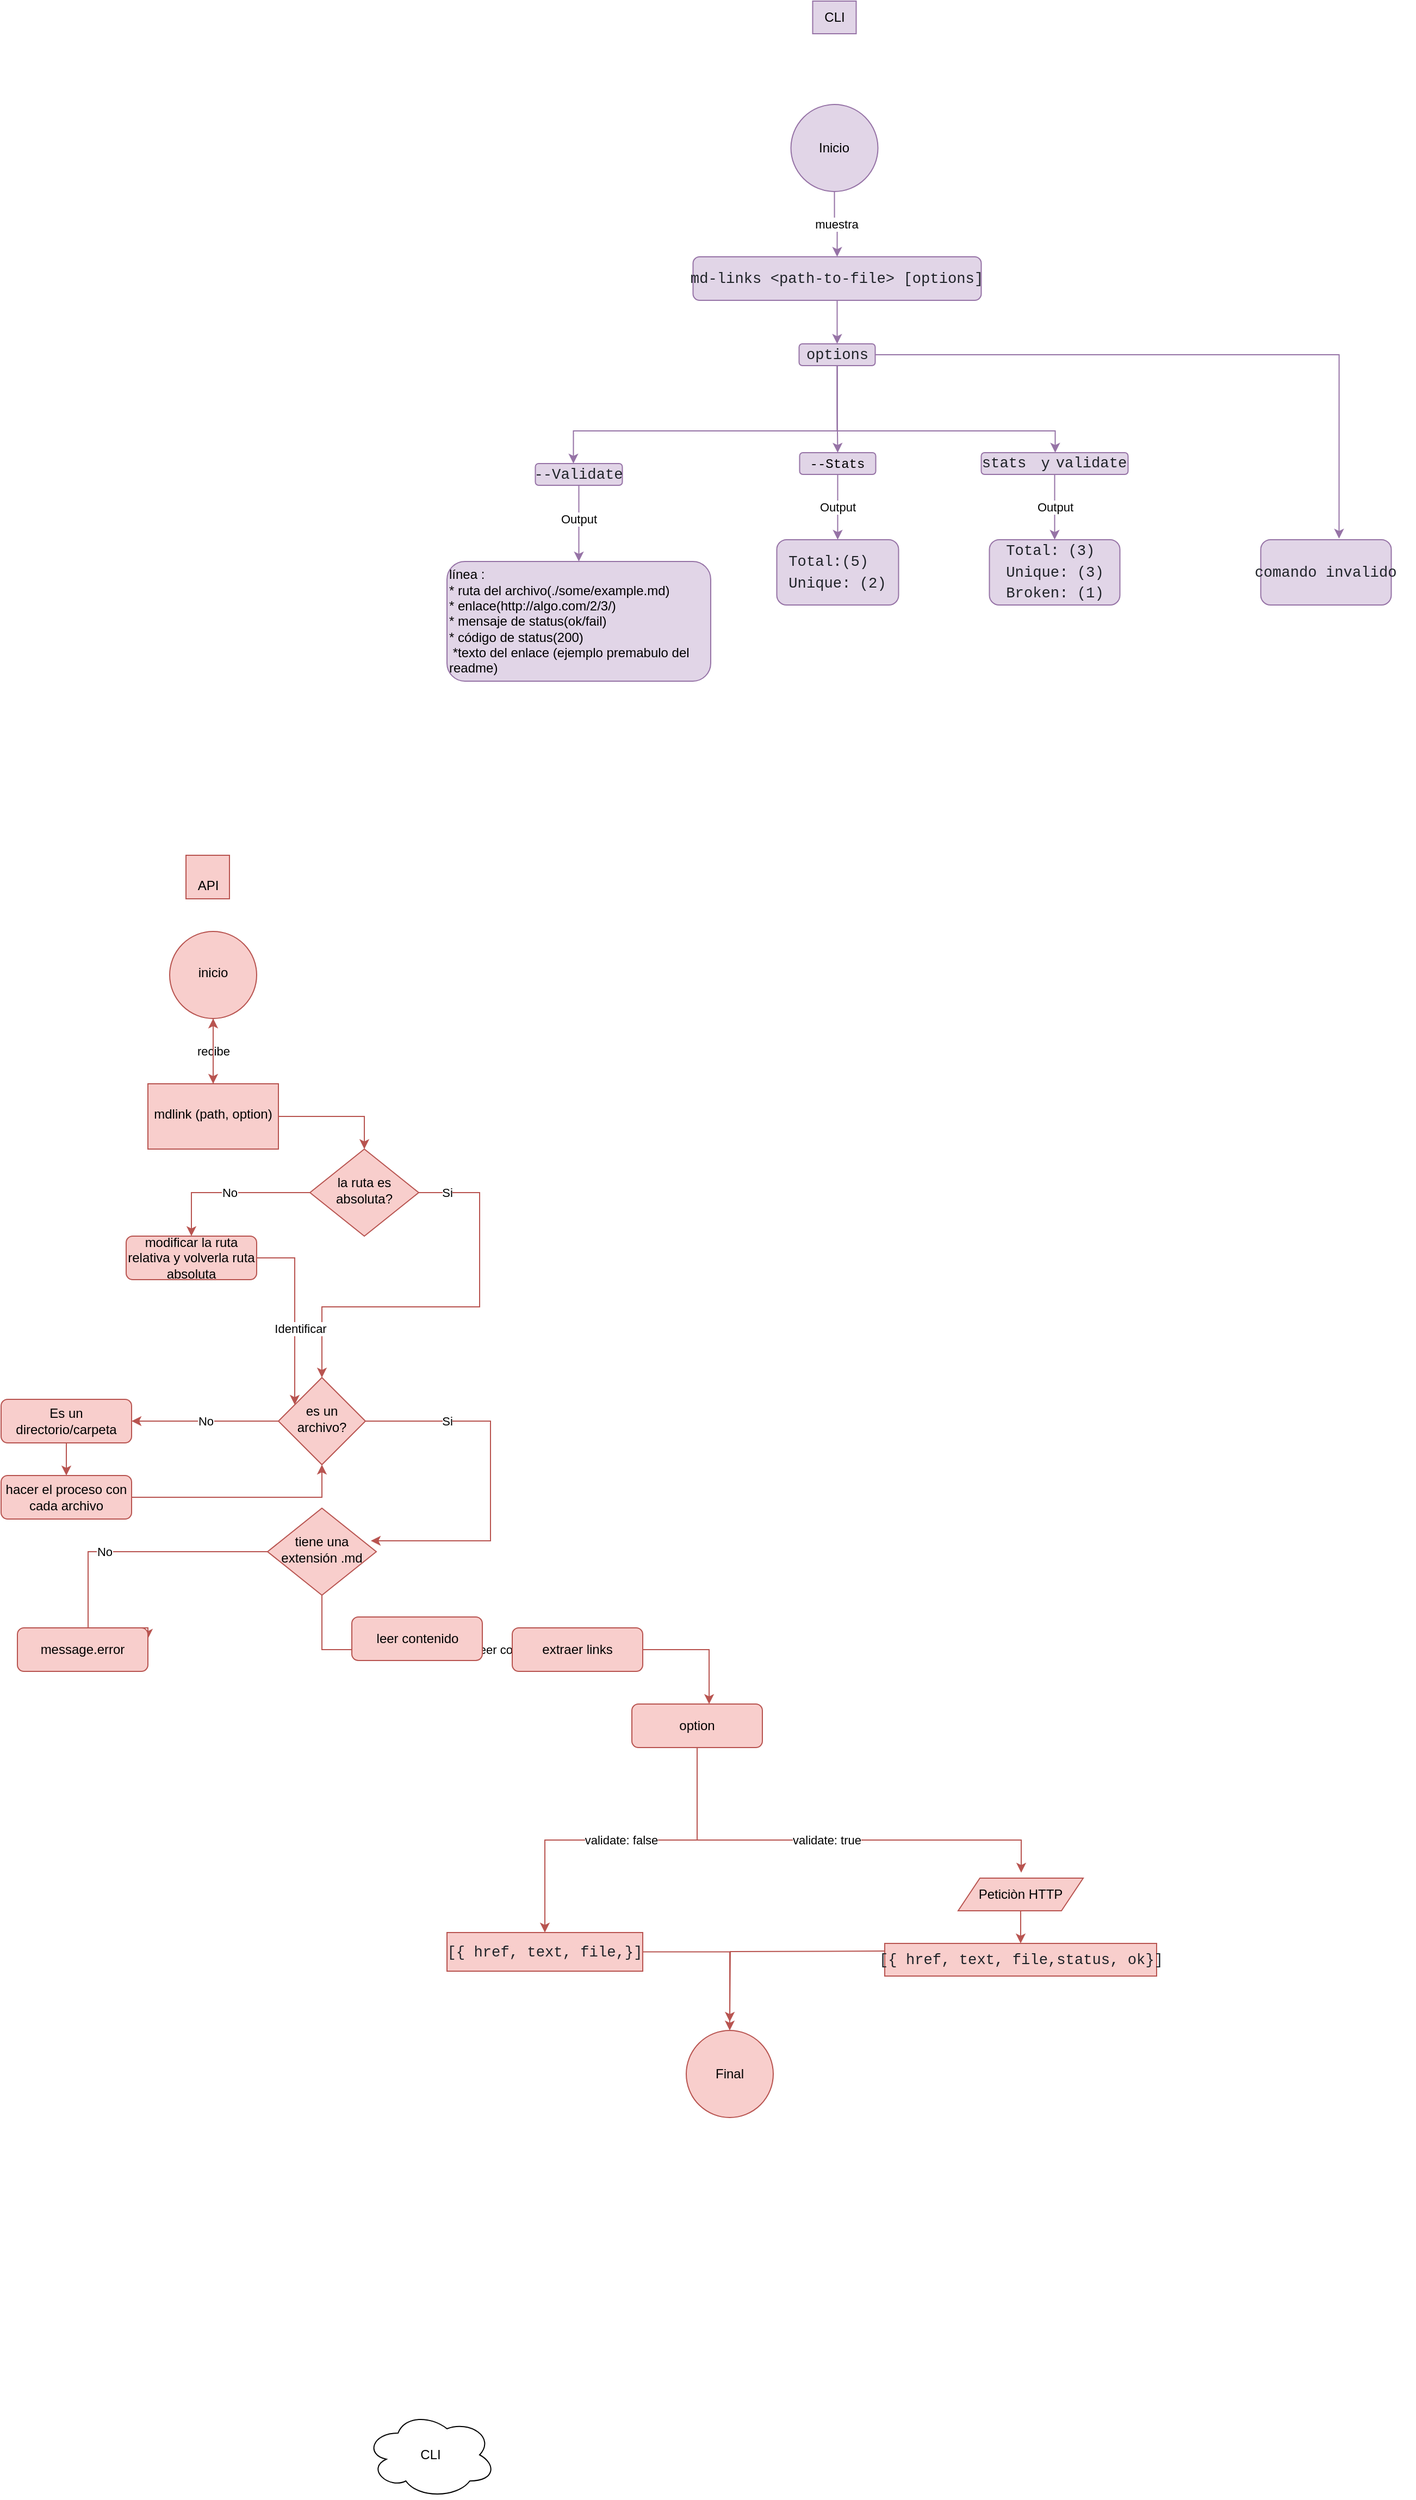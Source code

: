 <mxfile version="21.3.4" type="github">
  <diagram id="C5RBs43oDa-KdzZeNtuy" name="Page-1">
    <mxGraphModel dx="1035" dy="1662" grid="1" gridSize="10" guides="1" tooltips="1" connect="1" arrows="1" fold="1" page="1" pageScale="1" pageWidth="827" pageHeight="1169" math="0" shadow="0">
      <root>
        <mxCell id="WIyWlLk6GJQsqaUBKTNV-0" />
        <mxCell id="WIyWlLk6GJQsqaUBKTNV-1" parent="WIyWlLk6GJQsqaUBKTNV-0" />
        <mxCell id="UPDRXDV7crJmju6xoMMc-132" value="No" style="edgeStyle=orthogonalEdgeStyle;rounded=0;orthogonalLoop=1;jettySize=auto;html=1;entryX=1;entryY=0.25;entryDx=0;entryDy=0;fillColor=#f8cecc;strokeColor=#b85450;" parent="WIyWlLk6GJQsqaUBKTNV-1" source="WIyWlLk6GJQsqaUBKTNV-6" target="WIyWlLk6GJQsqaUBKTNV-7" edge="1">
          <mxGeometry relative="1" as="geometry">
            <Array as="points">
              <mxPoint x="110" y="510" />
              <mxPoint x="110" y="580" />
            </Array>
          </mxGeometry>
        </mxCell>
        <mxCell id="WIyWlLk6GJQsqaUBKTNV-6" value="tiene una extensión .md" style="rhombus;whiteSpace=wrap;html=1;shadow=0;fontFamily=Helvetica;fontSize=12;align=center;strokeWidth=1;spacing=6;spacingTop=-4;fillColor=#f8cecc;strokeColor=#b85450;" parent="WIyWlLk6GJQsqaUBKTNV-1" vertex="1">
          <mxGeometry x="275" y="470" width="100" height="80" as="geometry" />
        </mxCell>
        <mxCell id="WIyWlLk6GJQsqaUBKTNV-7" value="message.error" style="rounded=1;whiteSpace=wrap;html=1;fontSize=12;glass=0;strokeWidth=1;shadow=0;fillColor=#f8cecc;strokeColor=#b85450;" parent="WIyWlLk6GJQsqaUBKTNV-1" vertex="1">
          <mxGeometry x="45" y="580" width="120" height="40" as="geometry" />
        </mxCell>
        <mxCell id="UPDRXDV7crJmju6xoMMc-135" value="No" style="edgeStyle=orthogonalEdgeStyle;rounded=0;orthogonalLoop=1;jettySize=auto;html=1;entryX=0.5;entryY=0;entryDx=0;entryDy=0;fillColor=#f8cecc;strokeColor=#b85450;" parent="WIyWlLk6GJQsqaUBKTNV-1" source="WIyWlLk6GJQsqaUBKTNV-10" target="UPDRXDV7crJmju6xoMMc-134" edge="1">
          <mxGeometry relative="1" as="geometry" />
        </mxCell>
        <mxCell id="UPDRXDV7crJmju6xoMMc-136" value="leer contenido&amp;nbsp;" style="edgeStyle=orthogonalEdgeStyle;rounded=0;orthogonalLoop=1;jettySize=auto;html=1;entryX=0.592;entryY=0;entryDx=0;entryDy=0;entryPerimeter=0;exitX=0.5;exitY=1;exitDx=0;exitDy=0;fillColor=#f8cecc;strokeColor=#b85450;" parent="WIyWlLk6GJQsqaUBKTNV-1" source="WIyWlLk6GJQsqaUBKTNV-6" target="UPDRXDV7crJmju6xoMMc-90" edge="1">
          <mxGeometry relative="1" as="geometry">
            <mxPoint as="offset" />
          </mxGeometry>
        </mxCell>
        <mxCell id="UPDRXDV7crJmju6xoMMc-207" value="Si" style="edgeStyle=orthogonalEdgeStyle;rounded=0;orthogonalLoop=1;jettySize=auto;html=1;entryX=0.5;entryY=0;entryDx=0;entryDy=0;fillColor=#f8cecc;strokeColor=#b85450;" parent="WIyWlLk6GJQsqaUBKTNV-1" source="WIyWlLk6GJQsqaUBKTNV-10" target="UPDRXDV7crJmju6xoMMc-113" edge="1">
          <mxGeometry x="-0.86" relative="1" as="geometry">
            <Array as="points">
              <mxPoint x="470" y="180" />
              <mxPoint x="470" y="285" />
              <mxPoint x="325" y="285" />
            </Array>
            <mxPoint as="offset" />
          </mxGeometry>
        </mxCell>
        <mxCell id="WIyWlLk6GJQsqaUBKTNV-10" value="la ruta es absoluta?" style="rhombus;whiteSpace=wrap;html=1;shadow=0;fontFamily=Helvetica;fontSize=12;align=center;strokeWidth=1;spacing=6;spacingTop=-4;fillColor=#f8cecc;strokeColor=#b85450;" parent="WIyWlLk6GJQsqaUBKTNV-1" vertex="1">
          <mxGeometry x="314" y="140" width="100" height="80" as="geometry" />
        </mxCell>
        <mxCell id="UPDRXDV7crJmju6xoMMc-110" value="recibe" style="edgeStyle=orthogonalEdgeStyle;rounded=0;orthogonalLoop=1;jettySize=auto;html=1;entryX=0.5;entryY=0;entryDx=0;entryDy=0;fillColor=#f8cecc;strokeColor=#b85450;" parent="WIyWlLk6GJQsqaUBKTNV-1" source="UPDRXDV7crJmju6xoMMc-53" target="UPDRXDV7crJmju6xoMMc-103" edge="1">
          <mxGeometry relative="1" as="geometry" />
        </mxCell>
        <mxCell id="UPDRXDV7crJmju6xoMMc-53" value="inicio" style="ellipse;whiteSpace=wrap;html=1;shadow=0;strokeWidth=1;spacing=6;spacingTop=-4;fillColor=#f8cecc;strokeColor=#b85450;" parent="WIyWlLk6GJQsqaUBKTNV-1" vertex="1">
          <mxGeometry x="185" y="-60" width="80" height="80" as="geometry" />
        </mxCell>
        <mxCell id="UPDRXDV7crJmju6xoMMc-209" value="validate: false" style="edgeStyle=orthogonalEdgeStyle;rounded=0;orthogonalLoop=1;jettySize=auto;html=1;fillColor=#f8cecc;strokeColor=#b85450;" parent="WIyWlLk6GJQsqaUBKTNV-1" source="UPDRXDV7crJmju6xoMMc-90" target="UPDRXDV7crJmju6xoMMc-144" edge="1">
          <mxGeometry relative="1" as="geometry" />
        </mxCell>
        <mxCell id="UPDRXDV7crJmju6xoMMc-211" value="validate: true" style="edgeStyle=orthogonalEdgeStyle;rounded=0;orthogonalLoop=1;jettySize=auto;html=1;fillColor=#f8cecc;strokeColor=#b85450;" parent="WIyWlLk6GJQsqaUBKTNV-1" edge="1">
          <mxGeometry relative="1" as="geometry">
            <mxPoint x="670" y="685" as="sourcePoint" />
            <mxPoint x="968" y="805" as="targetPoint" />
            <Array as="points">
              <mxPoint x="670" y="775" />
              <mxPoint x="968" y="775" />
            </Array>
          </mxGeometry>
        </mxCell>
        <mxCell id="UPDRXDV7crJmju6xoMMc-90" value="option" style="rounded=1;whiteSpace=wrap;html=1;fontSize=12;glass=0;strokeWidth=1;shadow=0;fillColor=#f8cecc;strokeColor=#b85450;" parent="WIyWlLk6GJQsqaUBKTNV-1" vertex="1">
          <mxGeometry x="610" y="650" width="120" height="40" as="geometry" />
        </mxCell>
        <mxCell id="UPDRXDV7crJmju6xoMMc-202" value="" style="edgeStyle=orthogonalEdgeStyle;rounded=0;orthogonalLoop=1;jettySize=auto;html=1;fillColor=#f8cecc;strokeColor=#b85450;" parent="WIyWlLk6GJQsqaUBKTNV-1" source="UPDRXDV7crJmju6xoMMc-103" target="UPDRXDV7crJmju6xoMMc-53" edge="1">
          <mxGeometry relative="1" as="geometry" />
        </mxCell>
        <mxCell id="UPDRXDV7crJmju6xoMMc-203" style="edgeStyle=orthogonalEdgeStyle;rounded=0;orthogonalLoop=1;jettySize=auto;html=1;entryX=0.5;entryY=0;entryDx=0;entryDy=0;fillColor=#f8cecc;strokeColor=#b85450;" parent="WIyWlLk6GJQsqaUBKTNV-1" source="UPDRXDV7crJmju6xoMMc-103" target="WIyWlLk6GJQsqaUBKTNV-10" edge="1">
          <mxGeometry relative="1" as="geometry" />
        </mxCell>
        <mxCell id="UPDRXDV7crJmju6xoMMc-103" value="mdlink (path, option)" style="whiteSpace=wrap;html=1;shadow=0;strokeWidth=1;spacing=6;spacingTop=-4;fillColor=#f8cecc;strokeColor=#b85450;" parent="WIyWlLk6GJQsqaUBKTNV-1" vertex="1">
          <mxGeometry x="165" y="80" width="120" height="60" as="geometry" />
        </mxCell>
        <mxCell id="UPDRXDV7crJmju6xoMMc-122" value="No" style="edgeStyle=orthogonalEdgeStyle;rounded=0;orthogonalLoop=1;jettySize=auto;html=1;entryX=1;entryY=0.5;entryDx=0;entryDy=0;fillColor=#f8cecc;strokeColor=#b85450;" parent="WIyWlLk6GJQsqaUBKTNV-1" source="UPDRXDV7crJmju6xoMMc-113" target="UPDRXDV7crJmju6xoMMc-123" edge="1">
          <mxGeometry relative="1" as="geometry">
            <mxPoint x="210" y="390" as="targetPoint" />
          </mxGeometry>
        </mxCell>
        <mxCell id="UPDRXDV7crJmju6xoMMc-153" value="Si" style="edgeStyle=orthogonalEdgeStyle;rounded=0;orthogonalLoop=1;jettySize=auto;html=1;entryX=0.95;entryY=0.375;entryDx=0;entryDy=0;entryPerimeter=0;fillColor=#f8cecc;strokeColor=#b85450;" parent="WIyWlLk6GJQsqaUBKTNV-1" source="UPDRXDV7crJmju6xoMMc-113" target="WIyWlLk6GJQsqaUBKTNV-6" edge="1">
          <mxGeometry x="-0.552" relative="1" as="geometry">
            <Array as="points">
              <mxPoint x="480" y="390" />
              <mxPoint x="480" y="500" />
            </Array>
            <mxPoint as="offset" />
          </mxGeometry>
        </mxCell>
        <mxCell id="UPDRXDV7crJmju6xoMMc-113" value="es un archivo?" style="rhombus;whiteSpace=wrap;html=1;shadow=0;strokeWidth=1;spacing=6;spacingTop=-4;fillColor=#f8cecc;strokeColor=#b85450;" parent="WIyWlLk6GJQsqaUBKTNV-1" vertex="1">
          <mxGeometry x="285" y="350" width="80" height="80" as="geometry" />
        </mxCell>
        <mxCell id="UPDRXDV7crJmju6xoMMc-130" value="" style="edgeStyle=orthogonalEdgeStyle;rounded=0;orthogonalLoop=1;jettySize=auto;html=1;fillColor=#f8cecc;strokeColor=#b85450;" parent="WIyWlLk6GJQsqaUBKTNV-1" source="UPDRXDV7crJmju6xoMMc-123" target="UPDRXDV7crJmju6xoMMc-129" edge="1">
          <mxGeometry relative="1" as="geometry" />
        </mxCell>
        <mxCell id="UPDRXDV7crJmju6xoMMc-123" value="Es un directorio/carpeta" style="rounded=1;whiteSpace=wrap;html=1;fontSize=12;glass=0;strokeWidth=1;shadow=0;fillColor=#f8cecc;strokeColor=#b85450;" parent="WIyWlLk6GJQsqaUBKTNV-1" vertex="1">
          <mxGeometry x="30" y="370" width="120" height="40" as="geometry" />
        </mxCell>
        <mxCell id="WHqrerOKVlnJKV0_PhqN-0" style="edgeStyle=orthogonalEdgeStyle;rounded=0;orthogonalLoop=1;jettySize=auto;html=1;fillColor=#f8cecc;strokeColor=#b85450;" parent="WIyWlLk6GJQsqaUBKTNV-1" source="UPDRXDV7crJmju6xoMMc-129" target="UPDRXDV7crJmju6xoMMc-113" edge="1">
          <mxGeometry relative="1" as="geometry" />
        </mxCell>
        <mxCell id="UPDRXDV7crJmju6xoMMc-129" value="hacer el proceso con cada archivo" style="rounded=1;whiteSpace=wrap;html=1;fontSize=12;glass=0;strokeWidth=1;shadow=0;fillColor=#f8cecc;strokeColor=#b85450;" parent="WIyWlLk6GJQsqaUBKTNV-1" vertex="1">
          <mxGeometry x="30" y="440" width="120" height="40" as="geometry" />
        </mxCell>
        <mxCell id="UPDRXDV7crJmju6xoMMc-208" value="Identificar" style="edgeStyle=orthogonalEdgeStyle;rounded=0;orthogonalLoop=1;jettySize=auto;html=1;fillColor=#f8cecc;strokeColor=#b85450;" parent="WIyWlLk6GJQsqaUBKTNV-1" source="UPDRXDV7crJmju6xoMMc-134" target="UPDRXDV7crJmju6xoMMc-113" edge="1">
          <mxGeometry x="0.176" y="5" relative="1" as="geometry">
            <Array as="points">
              <mxPoint x="300" y="240" />
            </Array>
            <mxPoint as="offset" />
          </mxGeometry>
        </mxCell>
        <mxCell id="UPDRXDV7crJmju6xoMMc-134" value="modificar la ruta relativa y volverla ruta absoluta" style="rounded=1;whiteSpace=wrap;html=1;fontSize=12;glass=0;strokeWidth=1;shadow=0;fillColor=#f8cecc;strokeColor=#b85450;" parent="WIyWlLk6GJQsqaUBKTNV-1" vertex="1">
          <mxGeometry x="145" y="220" width="120" height="40" as="geometry" />
        </mxCell>
        <mxCell id="UPDRXDV7crJmju6xoMMc-215" style="edgeStyle=orthogonalEdgeStyle;rounded=0;orthogonalLoop=1;jettySize=auto;html=1;entryX=0.5;entryY=0;entryDx=0;entryDy=0;fillColor=#f8cecc;strokeColor=#b85450;" parent="WIyWlLk6GJQsqaUBKTNV-1" source="UPDRXDV7crJmju6xoMMc-144" target="UPDRXDV7crJmju6xoMMc-205" edge="1">
          <mxGeometry relative="1" as="geometry" />
        </mxCell>
        <mxCell id="UPDRXDV7crJmju6xoMMc-144" value="&lt;pre style=&quot;box-sizing: border-box; font-family: ui-monospace, SFMono-Regular, &amp;quot;SF Mono&amp;quot;, Menlo, Consolas, &amp;quot;Liberation Mono&amp;quot;, monospace; font-size: 13.6px; margin-top: 0px; margin-bottom: 0px; overflow-wrap: normal; padding: 16px; overflow: auto; line-height: 1.45; color: rgb(31, 35, 40); background-color: var(--color-canvas-subtle); border-radius: 6px; word-break: normal; text-align: start;&quot;&gt;[{ href, text, file,}]&lt;/pre&gt;" style="whiteSpace=wrap;html=1;fillColor=#f8cecc;strokeColor=#b85450;" parent="WIyWlLk6GJQsqaUBKTNV-1" vertex="1">
          <mxGeometry x="440" y="860" width="180" height="35.5" as="geometry" />
        </mxCell>
        <mxCell id="UPDRXDV7crJmju6xoMMc-214" style="edgeStyle=orthogonalEdgeStyle;rounded=0;orthogonalLoop=1;jettySize=auto;html=1;fillColor=#f8cecc;strokeColor=#b85450;" parent="WIyWlLk6GJQsqaUBKTNV-1" edge="1">
          <mxGeometry relative="1" as="geometry">
            <mxPoint x="842.5" y="877.04" as="sourcePoint" />
            <mxPoint x="700" y="942" as="targetPoint" />
          </mxGeometry>
        </mxCell>
        <mxCell id="UPDRXDV7crJmju6xoMMc-147" value="&lt;pre style=&quot;box-sizing: border-box; font-family: ui-monospace, SFMono-Regular, &amp;quot;SF Mono&amp;quot;, Menlo, Consolas, &amp;quot;Liberation Mono&amp;quot;, monospace; font-size: 13.6px; margin-top: 0px; margin-bottom: 0px; overflow-wrap: normal; padding: 16px; overflow: auto; line-height: 1.45; color: rgb(31, 35, 40); background-color: var(--color-canvas-subtle); border-radius: 6px; word-break: normal; text-align: start;&quot;&gt;[{ href, text, file,status, ok}]&lt;/pre&gt;" style="whiteSpace=wrap;html=1;fillColor=#f8cecc;strokeColor=#b85450;" parent="WIyWlLk6GJQsqaUBKTNV-1" vertex="1">
          <mxGeometry x="842.5" y="870" width="250" height="30" as="geometry" />
        </mxCell>
        <mxCell id="UPDRXDV7crJmju6xoMMc-157" value="&lt;br&gt;API" style="text;html=1;align=center;verticalAlign=middle;resizable=0;points=[];autosize=1;strokeColor=#b85450;fillColor=#f8cecc;" parent="WIyWlLk6GJQsqaUBKTNV-1" vertex="1">
          <mxGeometry x="200" y="-130" width="40" height="40" as="geometry" />
        </mxCell>
        <mxCell id="UPDRXDV7crJmju6xoMMc-173" value="muestra" style="edgeStyle=orthogonalEdgeStyle;rounded=0;orthogonalLoop=1;jettySize=auto;html=1;entryX=0.5;entryY=0;entryDx=0;entryDy=0;fillColor=#e1d5e7;strokeColor=#9673a6;" parent="WIyWlLk6GJQsqaUBKTNV-1" source="UPDRXDV7crJmju6xoMMc-158" target="UPDRXDV7crJmju6xoMMc-166" edge="1">
          <mxGeometry relative="1" as="geometry" />
        </mxCell>
        <mxCell id="UPDRXDV7crJmju6xoMMc-158" value="Inicio" style="ellipse;whiteSpace=wrap;html=1;fillColor=#e1d5e7;strokeColor=#9673a6;" parent="WIyWlLk6GJQsqaUBKTNV-1" vertex="1">
          <mxGeometry x="756.25" y="-820" width="80" height="80" as="geometry" />
        </mxCell>
        <mxCell id="UPDRXDV7crJmju6xoMMc-159" value="CLI" style="ellipse;shape=cloud;whiteSpace=wrap;html=1;" parent="WIyWlLk6GJQsqaUBKTNV-1" vertex="1">
          <mxGeometry x="365" y="1300" width="120" height="80" as="geometry" />
        </mxCell>
        <mxCell id="UPDRXDV7crJmju6xoMMc-175" value="" style="edgeStyle=orthogonalEdgeStyle;rounded=0;orthogonalLoop=1;jettySize=auto;html=1;fillColor=#e1d5e7;strokeColor=#9673a6;" parent="WIyWlLk6GJQsqaUBKTNV-1" source="UPDRXDV7crJmju6xoMMc-166" target="UPDRXDV7crJmju6xoMMc-174" edge="1">
          <mxGeometry relative="1" as="geometry" />
        </mxCell>
        <mxCell id="UPDRXDV7crJmju6xoMMc-166" value="&lt;pre style=&quot;box-sizing: border-box; font-family: ui-monospace, SFMono-Regular, &amp;quot;SF Mono&amp;quot;, Menlo, Consolas, &amp;quot;Liberation Mono&amp;quot;, monospace; font-size: 13.6px; margin-top: 0px; margin-bottom: 0px; overflow-wrap: normal; padding: 16px; overflow: auto; line-height: 1.45; color: rgb(31, 35, 40); background-color: var(--color-canvas-subtle); border-radius: 6px; word-break: normal;&quot;&gt;&lt;pre style=&quot;box-sizing: border-box; font-family: ui-monospace, SFMono-Regular, &amp;quot;SF Mono&amp;quot;, Menlo, Consolas, &amp;quot;Liberation Mono&amp;quot;, monospace; font-size: 13.6px; margin-top: 0px; margin-bottom: 0px; overflow-wrap: normal; padding: 16px; overflow: auto; line-height: 1.45; background-color: var(--color-canvas-subtle); border-radius: 6px; word-break: normal;&quot;&gt;md-links &amp;lt;path-to-file&amp;gt; [options]&lt;br&gt;&lt;/pre&gt;&lt;/pre&gt;" style="rounded=1;whiteSpace=wrap;html=1;fontSize=12;glass=0;strokeWidth=1;shadow=0;align=center;fillColor=#e1d5e7;strokeColor=#9673a6;" parent="WIyWlLk6GJQsqaUBKTNV-1" vertex="1">
          <mxGeometry x="666.25" y="-680" width="265" height="40" as="geometry" />
        </mxCell>
        <mxCell id="UPDRXDV7crJmju6xoMMc-177" value="" style="edgeStyle=orthogonalEdgeStyle;rounded=0;orthogonalLoop=1;jettySize=auto;html=1;fillColor=#e1d5e7;strokeColor=#9673a6;" parent="WIyWlLk6GJQsqaUBKTNV-1" source="UPDRXDV7crJmju6xoMMc-174" target="UPDRXDV7crJmju6xoMMc-176" edge="1">
          <mxGeometry relative="1" as="geometry">
            <Array as="points">
              <mxPoint x="799.25" y="-520" />
              <mxPoint x="556.25" y="-520" />
            </Array>
          </mxGeometry>
        </mxCell>
        <mxCell id="UPDRXDV7crJmju6xoMMc-180" style="edgeStyle=orthogonalEdgeStyle;rounded=0;orthogonalLoop=1;jettySize=auto;html=1;entryX=0.5;entryY=0;entryDx=0;entryDy=0;fillColor=#e1d5e7;strokeColor=#9673a6;" parent="WIyWlLk6GJQsqaUBKTNV-1" source="UPDRXDV7crJmju6xoMMc-174" target="UPDRXDV7crJmju6xoMMc-179" edge="1">
          <mxGeometry relative="1" as="geometry" />
        </mxCell>
        <mxCell id="UPDRXDV7crJmju6xoMMc-183" style="edgeStyle=orthogonalEdgeStyle;rounded=0;orthogonalLoop=1;jettySize=auto;html=1;fillColor=#e1d5e7;strokeColor=#9673a6;" parent="WIyWlLk6GJQsqaUBKTNV-1" source="UPDRXDV7crJmju6xoMMc-174" target="UPDRXDV7crJmju6xoMMc-182" edge="1">
          <mxGeometry relative="1" as="geometry">
            <Array as="points">
              <mxPoint x="799.25" y="-520" />
              <mxPoint x="999.25" y="-520" />
            </Array>
          </mxGeometry>
        </mxCell>
        <mxCell id="WHqrerOKVlnJKV0_PhqN-4" style="edgeStyle=orthogonalEdgeStyle;rounded=0;orthogonalLoop=1;jettySize=auto;html=1;entryX=0.6;entryY=-0.017;entryDx=0;entryDy=0;entryPerimeter=0;fillColor=#e1d5e7;strokeColor=#9673a6;" parent="WIyWlLk6GJQsqaUBKTNV-1" source="UPDRXDV7crJmju6xoMMc-174" target="WHqrerOKVlnJKV0_PhqN-3" edge="1">
          <mxGeometry relative="1" as="geometry" />
        </mxCell>
        <mxCell id="UPDRXDV7crJmju6xoMMc-174" value="&lt;pre style=&quot;box-sizing: border-box; font-family: ui-monospace, SFMono-Regular, &amp;quot;SF Mono&amp;quot;, Menlo, Consolas, &amp;quot;Liberation Mono&amp;quot;, monospace; font-size: 13.6px; margin-top: 0px; margin-bottom: 0px; overflow-wrap: normal; padding: 16px; overflow: auto; line-height: 1.45; color: rgb(31, 35, 40); background-color: var(--color-canvas-subtle); border-radius: 6px; word-break: normal;&quot;&gt;&lt;pre style=&quot;box-sizing: border-box; font-family: ui-monospace, SFMono-Regular, &amp;quot;SF Mono&amp;quot;, Menlo, Consolas, &amp;quot;Liberation Mono&amp;quot;, monospace; font-size: 13.6px; margin-top: 0px; margin-bottom: 0px; overflow-wrap: normal; padding: 16px; overflow: auto; line-height: 1.45; background-color: var(--color-canvas-subtle); border-radius: 6px; word-break: normal;&quot;&gt;options&lt;br&gt;&lt;/pre&gt;&lt;/pre&gt;" style="rounded=1;whiteSpace=wrap;html=1;fontSize=12;glass=0;strokeWidth=1;shadow=0;align=center;fillColor=#e1d5e7;strokeColor=#9673a6;" parent="WIyWlLk6GJQsqaUBKTNV-1" vertex="1">
          <mxGeometry x="763.75" y="-600" width="70" height="20" as="geometry" />
        </mxCell>
        <mxCell id="UPDRXDV7crJmju6xoMMc-216" value="Output" style="edgeStyle=orthogonalEdgeStyle;rounded=0;orthogonalLoop=1;jettySize=auto;html=1;entryX=0.5;entryY=0;entryDx=0;entryDy=0;fillColor=#e1d5e7;strokeColor=#9673a6;" parent="WIyWlLk6GJQsqaUBKTNV-1" source="UPDRXDV7crJmju6xoMMc-176" target="UPDRXDV7crJmju6xoMMc-194" edge="1">
          <mxGeometry x="-0.123" relative="1" as="geometry">
            <mxPoint as="offset" />
          </mxGeometry>
        </mxCell>
        <mxCell id="UPDRXDV7crJmju6xoMMc-176" value="&lt;pre style=&quot;box-sizing: border-box; font-family: ui-monospace, SFMono-Regular, &amp;quot;SF Mono&amp;quot;, Menlo, Consolas, &amp;quot;Liberation Mono&amp;quot;, monospace; font-size: 13.6px; margin-top: 0px; margin-bottom: 0px; overflow-wrap: normal; padding: 16px; overflow: auto; line-height: 1.45; color: rgb(31, 35, 40); background-color: var(--color-canvas-subtle); border-radius: 6px; word-break: normal;&quot;&gt;&lt;pre style=&quot;box-sizing: border-box; font-family: ui-monospace, SFMono-Regular, &amp;quot;SF Mono&amp;quot;, Menlo, Consolas, &amp;quot;Liberation Mono&amp;quot;, monospace; font-size: 13.6px; margin-top: 0px; margin-bottom: 0px; overflow-wrap: normal; padding: 16px; overflow: auto; line-height: 1.45; background-color: var(--color-canvas-subtle); border-radius: 6px; word-break: normal;&quot;&gt;--Validate&lt;br&gt;&lt;/pre&gt;&lt;/pre&gt;" style="rounded=1;whiteSpace=wrap;html=1;fontSize=12;glass=0;strokeWidth=1;shadow=0;align=center;fillColor=#e1d5e7;strokeColor=#9673a6;" parent="WIyWlLk6GJQsqaUBKTNV-1" vertex="1">
          <mxGeometry x="521.25" y="-490" width="80" height="20" as="geometry" />
        </mxCell>
        <mxCell id="UPDRXDV7crJmju6xoMMc-218" value="Output" style="edgeStyle=orthogonalEdgeStyle;rounded=0;orthogonalLoop=1;jettySize=auto;html=1;fillColor=#e1d5e7;strokeColor=#9673a6;" parent="WIyWlLk6GJQsqaUBKTNV-1" source="UPDRXDV7crJmju6xoMMc-179" target="UPDRXDV7crJmju6xoMMc-217" edge="1">
          <mxGeometry relative="1" as="geometry" />
        </mxCell>
        <mxCell id="UPDRXDV7crJmju6xoMMc-179" value="&lt;font face=&quot;ui-monospace, SFMono-Regular, SF Mono, Menlo, Consolas, Liberation Mono, monospace&quot;&gt;--Stats&lt;/font&gt;" style="rounded=1;whiteSpace=wrap;html=1;fontSize=12;glass=0;strokeWidth=1;shadow=0;align=center;fillColor=#e1d5e7;strokeColor=#9673a6;" parent="WIyWlLk6GJQsqaUBKTNV-1" vertex="1">
          <mxGeometry x="764.25" y="-500" width="70" height="20" as="geometry" />
        </mxCell>
        <mxCell id="UPDRXDV7crJmju6xoMMc-181" style="edgeStyle=orthogonalEdgeStyle;rounded=0;orthogonalLoop=1;jettySize=auto;html=1;exitX=0.5;exitY=1;exitDx=0;exitDy=0;fillColor=#e1d5e7;strokeColor=#9673a6;" parent="WIyWlLk6GJQsqaUBKTNV-1" edge="1">
          <mxGeometry relative="1" as="geometry">
            <mxPoint x="799.25" y="-480" as="sourcePoint" />
            <mxPoint x="799.25" y="-480" as="targetPoint" />
          </mxGeometry>
        </mxCell>
        <mxCell id="UPDRXDV7crJmju6xoMMc-221" value="Output" style="edgeStyle=orthogonalEdgeStyle;rounded=0;orthogonalLoop=1;jettySize=auto;html=1;fillColor=#e1d5e7;strokeColor=#9673a6;" parent="WIyWlLk6GJQsqaUBKTNV-1" source="UPDRXDV7crJmju6xoMMc-182" target="UPDRXDV7crJmju6xoMMc-220" edge="1">
          <mxGeometry relative="1" as="geometry" />
        </mxCell>
        <mxCell id="UPDRXDV7crJmju6xoMMc-182" value="&lt;pre style=&quot;box-sizing: border-box; font-family: ui-monospace, SFMono-Regular, &amp;quot;SF Mono&amp;quot;, Menlo, Consolas, &amp;quot;Liberation Mono&amp;quot;, monospace; font-size: 13.6px; margin-top: 0px; margin-bottom: 0px; overflow-wrap: normal; padding: 16px; overflow: auto; line-height: 1.45; color: rgb(31, 35, 40); background-color: var(--color-canvas-subtle); border-radius: 6px; word-break: normal;&quot;&gt;&lt;pre style=&quot;box-sizing: border-box; font-family: ui-monospace, SFMono-Regular, &amp;quot;SF Mono&amp;quot;, Menlo, Consolas, &amp;quot;Liberation Mono&amp;quot;, monospace; font-size: 13.6px; margin-top: 0px; margin-bottom: 0px; overflow-wrap: normal; padding: 16px; overflow: auto; line-height: 1.45; background-color: var(--color-canvas-subtle); border-radius: 6px; word-break: normal;&quot;&gt;&lt;code style=&quot;box-sizing: border-box; font-family: ui-monospace, SFMono-Regular, &amp;quot;SF Mono&amp;quot;, Menlo, Consolas, &amp;quot;Liberation Mono&amp;quot;, monospace; font-size: 13.6px; padding: 0.2em 0.4em; margin: 0px; background-color: var(--color-neutral-muted); border-radius: 6px; text-align: start;&quot;&gt;stats&lt;/code&gt;&amp;nbsp;y&lt;code style=&quot;box-sizing: border-box; font-family: ui-monospace, SFMono-Regular, &amp;quot;SF Mono&amp;quot;, Menlo, Consolas, &amp;quot;Liberation Mono&amp;quot;, monospace; font-size: 13.6px; padding: 0.2em 0.4em; margin: 0px; background-color: var(--color-neutral-muted); border-radius: 6px; text-align: start;&quot;&gt;validate&lt;/code&gt;&lt;br&gt;&lt;/pre&gt;&lt;/pre&gt;" style="rounded=1;whiteSpace=wrap;html=1;fontSize=12;glass=0;strokeWidth=1;shadow=0;align=center;fillColor=#e1d5e7;strokeColor=#9673a6;" parent="WIyWlLk6GJQsqaUBKTNV-1" vertex="1">
          <mxGeometry x="931.25" y="-500" width="135" height="20" as="geometry" />
        </mxCell>
        <mxCell id="UPDRXDV7crJmju6xoMMc-194" value="línea :&lt;br&gt;* ruta del archivo(./some/example.md&lt;span style=&quot;background-color: initial;&quot;&gt;)&lt;/span&gt;&lt;br&gt;* enlace(http://algo.com/2/3/&lt;span style=&quot;background-color: initial;&quot;&gt;)&lt;/span&gt;&lt;br&gt;* mensaje de status(ok/fail)&lt;br&gt;* código de status(200)&lt;br&gt;&lt;div style=&quot;&quot;&gt;&lt;span style=&quot;background-color: initial;&quot;&gt;&amp;nbsp;*texto del enlace (ejemplo premabulo del readme)&lt;/span&gt;&lt;/div&gt;" style="whiteSpace=wrap;html=1;rounded=1;glass=0;strokeWidth=1;shadow=0;align=left;fillColor=#e1d5e7;strokeColor=#9673a6;" parent="WIyWlLk6GJQsqaUBKTNV-1" vertex="1">
          <mxGeometry x="440" y="-400" width="242.5" height="110" as="geometry" />
        </mxCell>
        <mxCell id="UPDRXDV7crJmju6xoMMc-213" style="edgeStyle=orthogonalEdgeStyle;rounded=0;orthogonalLoop=1;jettySize=auto;html=1;fillColor=#f8cecc;strokeColor=#b85450;" parent="WIyWlLk6GJQsqaUBKTNV-1" source="UPDRXDV7crJmju6xoMMc-198" target="UPDRXDV7crJmju6xoMMc-147" edge="1">
          <mxGeometry relative="1" as="geometry" />
        </mxCell>
        <mxCell id="UPDRXDV7crJmju6xoMMc-198" value="Peticiòn HTTP" style="shape=parallelogram;perimeter=parallelogramPerimeter;whiteSpace=wrap;html=1;fixedSize=1;fillColor=#f8cecc;strokeColor=#b85450;" parent="WIyWlLk6GJQsqaUBKTNV-1" vertex="1">
          <mxGeometry x="910" y="810" width="115" height="30" as="geometry" />
        </mxCell>
        <mxCell id="UPDRXDV7crJmju6xoMMc-205" value="Final" style="ellipse;whiteSpace=wrap;html=1;fillColor=#f8cecc;strokeColor=#b85450;" parent="WIyWlLk6GJQsqaUBKTNV-1" vertex="1">
          <mxGeometry x="660" y="950" width="80" height="80" as="geometry" />
        </mxCell>
        <mxCell id="UPDRXDV7crJmju6xoMMc-217" value="&lt;pre style=&quot;box-sizing: border-box; font-family: ui-monospace, SFMono-Regular, &amp;quot;SF Mono&amp;quot;, Menlo, Consolas, &amp;quot;Liberation Mono&amp;quot;, monospace; font-size: 13.6px; margin-top: 0px; margin-bottom: 0px; overflow-wrap: normal; padding: 16px; overflow: auto; line-height: 1.45; color: rgb(31, 35, 40); background-color: var(--color-canvas-subtle); border-radius: 6px; word-break: normal; text-align: start;&quot;&gt;Total:(5)&lt;br&gt;Unique: (2)&lt;/pre&gt;" style="whiteSpace=wrap;html=1;rounded=1;glass=0;strokeWidth=1;shadow=0;fillColor=#e1d5e7;strokeColor=#9673a6;" parent="WIyWlLk6GJQsqaUBKTNV-1" vertex="1">
          <mxGeometry x="743.25" y="-420" width="112" height="60" as="geometry" />
        </mxCell>
        <mxCell id="UPDRXDV7crJmju6xoMMc-220" value="&lt;pre style=&quot;box-sizing: border-box; font-family: ui-monospace, SFMono-Regular, &amp;quot;SF Mono&amp;quot;, Menlo, Consolas, &amp;quot;Liberation Mono&amp;quot;, monospace; font-size: 13.6px; margin-top: 0px; margin-bottom: 0px; overflow-wrap: normal; padding: 16px; overflow: auto; line-height: 1.45; color: rgb(31, 35, 40); background-color: var(--color-canvas-subtle); border-radius: 6px; word-break: normal; text-align: start;&quot;&gt;Total: (3)&lt;br/&gt;Unique: (3)&lt;br/&gt;Broken: (1)&lt;/pre&gt;" style="whiteSpace=wrap;html=1;rounded=1;glass=0;strokeWidth=1;shadow=0;fillColor=#e1d5e7;strokeColor=#9673a6;" parent="WIyWlLk6GJQsqaUBKTNV-1" vertex="1">
          <mxGeometry x="938.75" y="-420" width="120" height="60" as="geometry" />
        </mxCell>
        <mxCell id="WHqrerOKVlnJKV0_PhqN-1" value="leer contenido" style="rounded=1;whiteSpace=wrap;html=1;fontSize=12;glass=0;strokeWidth=1;shadow=0;fillColor=#f8cecc;strokeColor=#b85450;" parent="WIyWlLk6GJQsqaUBKTNV-1" vertex="1">
          <mxGeometry x="352.5" y="570" width="120" height="40" as="geometry" />
        </mxCell>
        <mxCell id="WHqrerOKVlnJKV0_PhqN-2" value="extraer links" style="rounded=1;whiteSpace=wrap;html=1;fontSize=12;glass=0;strokeWidth=1;shadow=0;fillColor=#f8cecc;strokeColor=#b85450;" parent="WIyWlLk6GJQsqaUBKTNV-1" vertex="1">
          <mxGeometry x="500" y="580" width="120" height="40" as="geometry" />
        </mxCell>
        <mxCell id="WHqrerOKVlnJKV0_PhqN-3" value="&lt;pre style=&quot;box-sizing: border-box; font-family: ui-monospace, SFMono-Regular, &amp;quot;SF Mono&amp;quot;, Menlo, Consolas, &amp;quot;Liberation Mono&amp;quot;, monospace; font-size: 13.6px; margin-top: 0px; margin-bottom: 0px; overflow-wrap: normal; padding: 16px; overflow: auto; line-height: 1.45; color: rgb(31, 35, 40); background-color: var(--color-canvas-subtle); border-radius: 6px; word-break: normal; text-align: start;&quot;&gt;comando invalido&lt;/pre&gt;" style="whiteSpace=wrap;html=1;rounded=1;glass=0;strokeWidth=1;shadow=0;fillColor=#e1d5e7;strokeColor=#9673a6;" parent="WIyWlLk6GJQsqaUBKTNV-1" vertex="1">
          <mxGeometry x="1188.25" y="-420" width="120" height="60" as="geometry" />
        </mxCell>
        <mxCell id="NRoSqv1mGSxCZgfzGLNe-0" value="CLI" style="text;html=1;align=center;verticalAlign=middle;resizable=0;points=[];autosize=1;strokeColor=#9673a6;fillColor=#e1d5e7;" vertex="1" parent="WIyWlLk6GJQsqaUBKTNV-1">
          <mxGeometry x="776.25" y="-915" width="40" height="30" as="geometry" />
        </mxCell>
      </root>
    </mxGraphModel>
  </diagram>
</mxfile>
